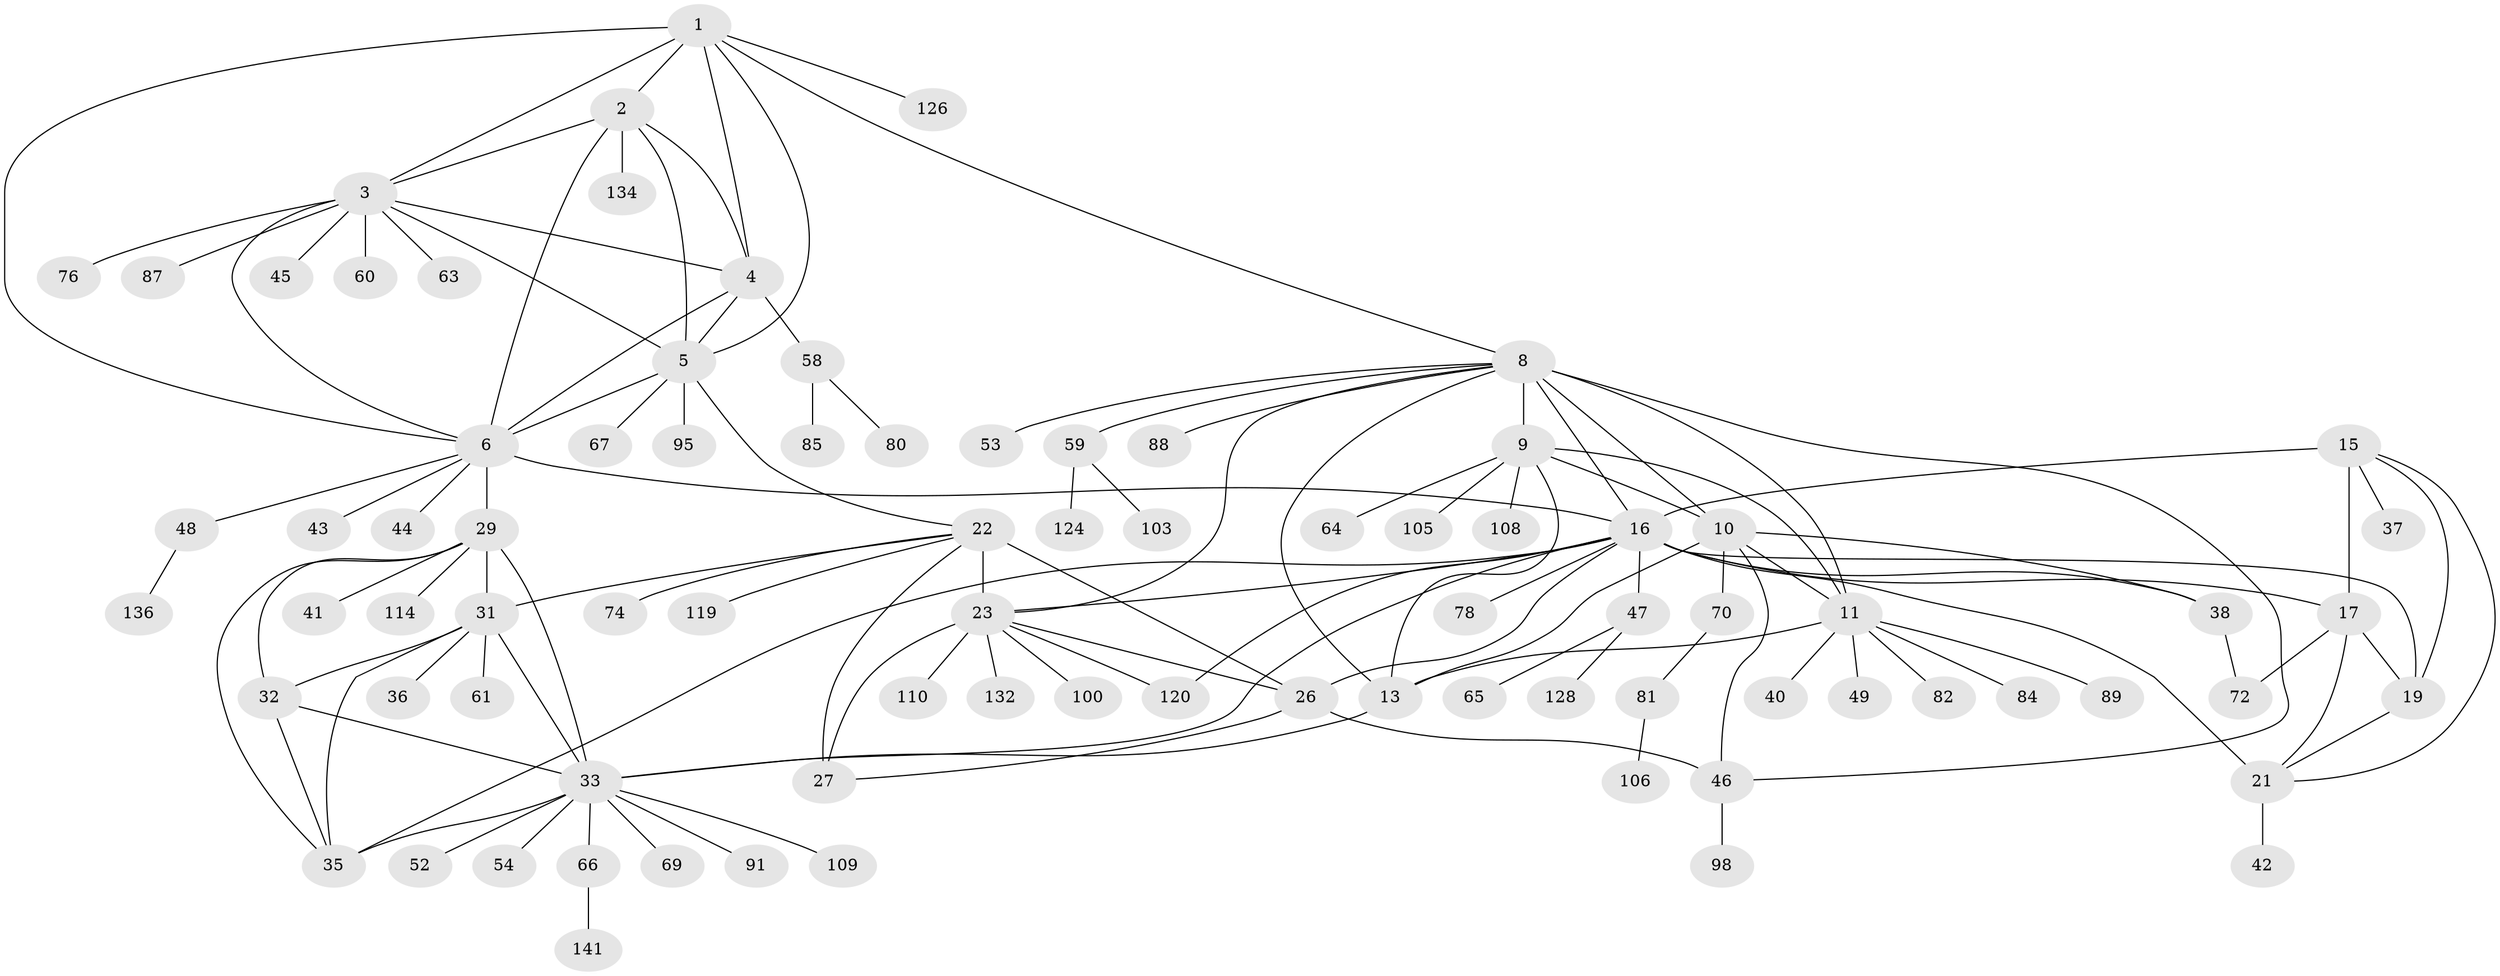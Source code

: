 // original degree distribution, {8: 0.07801418439716312, 7: 0.04964539007092199, 12: 0.02127659574468085, 9: 0.02127659574468085, 10: 0.02127659574468085, 11: 0.028368794326241134, 6: 0.014184397163120567, 20: 0.0070921985815602835, 15: 0.0070921985815602835, 1: 0.5886524822695035, 3: 0.05673758865248227, 2: 0.10638297872340426}
// Generated by graph-tools (version 1.1) at 2025/19/03/04/25 18:19:27]
// undirected, 84 vertices, 127 edges
graph export_dot {
graph [start="1"]
  node [color=gray90,style=filled];
  1;
  2;
  3 [super="+111"];
  4;
  5;
  6 [super="+7"];
  8 [super="+62+12+57+131+14"];
  9;
  10;
  11 [super="+77+73"];
  13 [super="+113"];
  15 [super="+102"];
  16 [super="+118+18"];
  17;
  19;
  21;
  22 [super="+137+117+24+55"];
  23 [super="+25"];
  26;
  27 [super="+133"];
  29 [super="+30"];
  31 [super="+34+92+51+71"];
  32;
  33 [super="+90"];
  35 [super="+115+107+135"];
  36;
  37;
  38;
  40;
  41;
  42;
  43;
  44;
  45;
  46 [super="+75"];
  47;
  48;
  49;
  52;
  53;
  54;
  58;
  59;
  60;
  61;
  63 [super="+79"];
  64;
  65;
  66;
  67;
  69;
  70;
  72;
  74;
  76;
  78;
  80;
  81;
  82;
  84;
  85;
  87;
  88;
  89;
  91;
  95;
  98 [super="+123"];
  100;
  103;
  105 [super="+138"];
  106;
  108;
  109;
  110;
  114;
  119;
  120 [super="+125"];
  124;
  126;
  128;
  132;
  134;
  136;
  141;
  1 -- 2;
  1 -- 3;
  1 -- 4;
  1 -- 5;
  1 -- 6 [weight=2];
  1 -- 126;
  1 -- 8;
  2 -- 3;
  2 -- 4;
  2 -- 5;
  2 -- 6 [weight=2];
  2 -- 134;
  3 -- 4;
  3 -- 5;
  3 -- 6 [weight=2];
  3 -- 45;
  3 -- 60;
  3 -- 63;
  3 -- 76;
  3 -- 87;
  4 -- 5;
  4 -- 6 [weight=2];
  4 -- 58;
  5 -- 6 [weight=2];
  5 -- 22;
  5 -- 67;
  5 -- 95;
  6 -- 16;
  6 -- 48;
  6 -- 43;
  6 -- 44;
  6 -- 29;
  8 -- 9 [weight=3];
  8 -- 10 [weight=3];
  8 -- 11 [weight=3];
  8 -- 13 [weight=3];
  8 -- 53;
  8 -- 88;
  8 -- 46;
  8 -- 59;
  8 -- 16;
  8 -- 23;
  9 -- 10;
  9 -- 11;
  9 -- 13;
  9 -- 64;
  9 -- 105;
  9 -- 108;
  10 -- 11;
  10 -- 13;
  10 -- 38;
  10 -- 70;
  10 -- 46;
  11 -- 13;
  11 -- 40;
  11 -- 49;
  11 -- 82;
  11 -- 84;
  11 -- 89;
  13 -- 33;
  15 -- 16 [weight=3];
  15 -- 17;
  15 -- 19;
  15 -- 21;
  15 -- 37;
  16 -- 17 [weight=3];
  16 -- 19 [weight=3];
  16 -- 21 [weight=3];
  16 -- 33;
  16 -- 35;
  16 -- 38;
  16 -- 78;
  16 -- 47;
  16 -- 23 [weight=2];
  16 -- 120;
  16 -- 26;
  17 -- 19;
  17 -- 21;
  17 -- 72;
  19 -- 21;
  21 -- 42;
  22 -- 23 [weight=6];
  22 -- 26 [weight=3];
  22 -- 27 [weight=3];
  22 -- 31;
  22 -- 119;
  22 -- 74;
  23 -- 26 [weight=2];
  23 -- 27 [weight=2];
  23 -- 100;
  23 -- 110;
  23 -- 120;
  23 -- 132;
  26 -- 27;
  26 -- 46;
  29 -- 31 [weight=4];
  29 -- 32 [weight=2];
  29 -- 33 [weight=2];
  29 -- 35 [weight=2];
  29 -- 41;
  29 -- 114;
  31 -- 32 [weight=2];
  31 -- 33 [weight=2];
  31 -- 35 [weight=2];
  31 -- 36;
  31 -- 61;
  32 -- 33;
  32 -- 35;
  33 -- 35;
  33 -- 52;
  33 -- 54;
  33 -- 66;
  33 -- 69;
  33 -- 91;
  33 -- 109;
  38 -- 72;
  46 -- 98;
  47 -- 65;
  47 -- 128;
  48 -- 136;
  58 -- 80;
  58 -- 85;
  59 -- 103;
  59 -- 124;
  66 -- 141;
  70 -- 81;
  81 -- 106;
}
